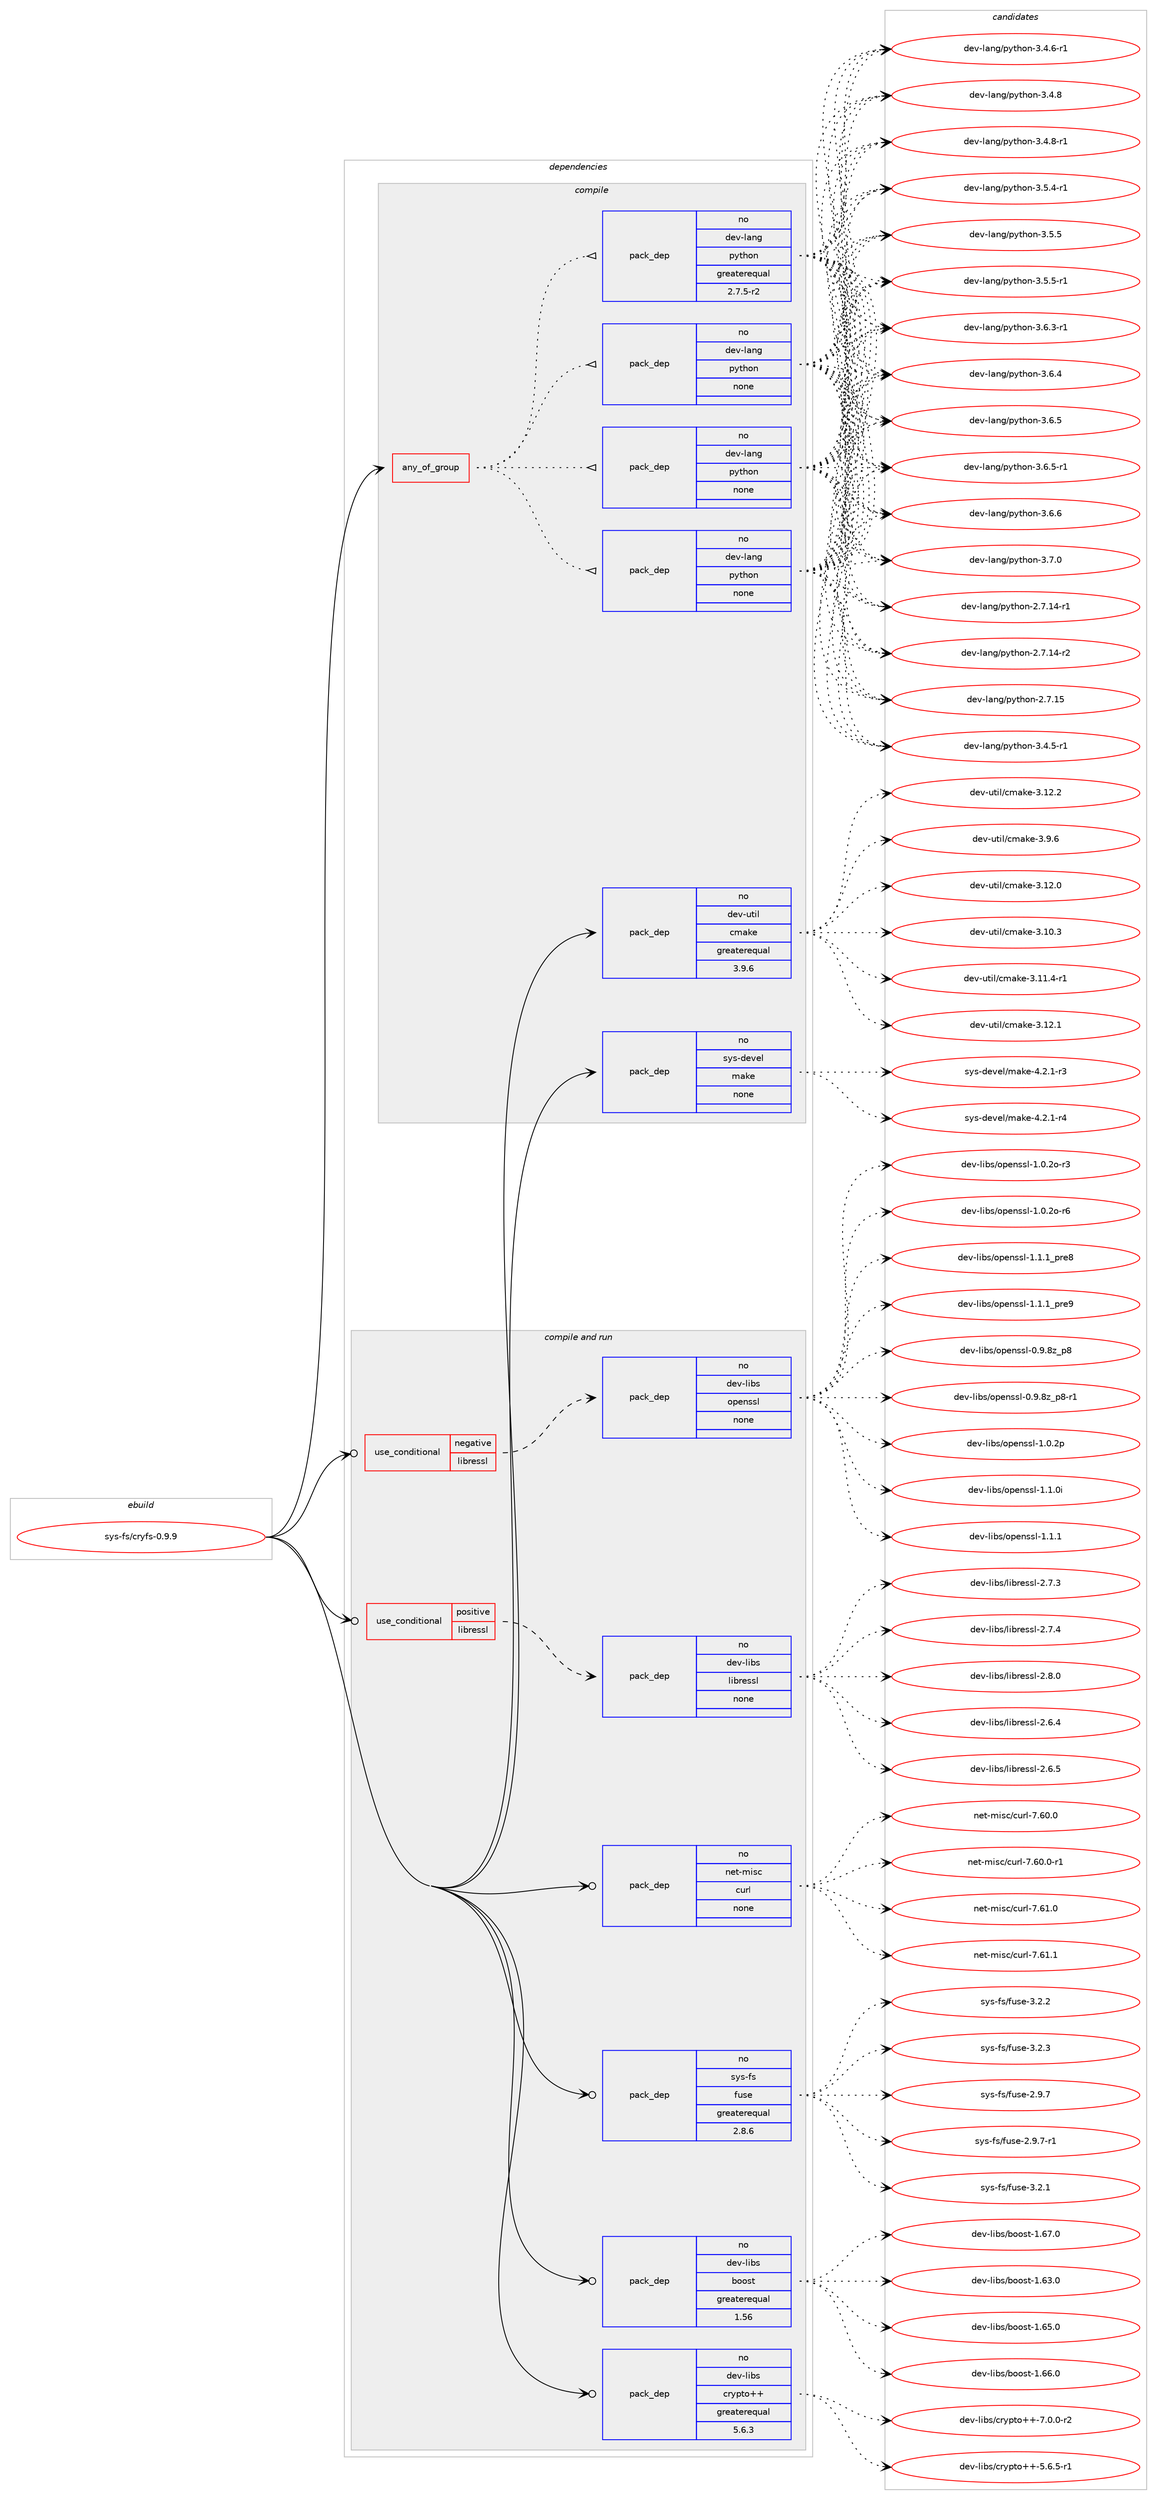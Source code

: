 digraph prolog {

# *************
# Graph options
# *************

newrank=true;
concentrate=true;
compound=true;
graph [rankdir=LR,fontname=Helvetica,fontsize=10,ranksep=1.5];#, ranksep=2.5, nodesep=0.2];
edge  [arrowhead=vee];
node  [fontname=Helvetica,fontsize=10];

# **********
# The ebuild
# **********

subgraph cluster_leftcol {
color=gray;
rank=same;
label=<<i>ebuild</i>>;
id [label="sys-fs/cryfs-0.9.9", color=red, width=4, href="../sys-fs/cryfs-0.9.9.svg"];
}

# ****************
# The dependencies
# ****************

subgraph cluster_midcol {
color=gray;
label=<<i>dependencies</i>>;
subgraph cluster_compile {
fillcolor="#eeeeee";
style=filled;
label=<<i>compile</i>>;
subgraph any256 {
dependency16744 [label=<<TABLE BORDER="0" CELLBORDER="1" CELLSPACING="0" CELLPADDING="4"><TR><TD CELLPADDING="10">any_of_group</TD></TR></TABLE>>, shape=none, color=red];subgraph pack11556 {
dependency16745 [label=<<TABLE BORDER="0" CELLBORDER="1" CELLSPACING="0" CELLPADDING="4" WIDTH="220"><TR><TD ROWSPAN="6" CELLPADDING="30">pack_dep</TD></TR><TR><TD WIDTH="110">no</TD></TR><TR><TD>dev-lang</TD></TR><TR><TD>python</TD></TR><TR><TD>none</TD></TR><TR><TD></TD></TR></TABLE>>, shape=none, color=blue];
}
dependency16744:e -> dependency16745:w [weight=20,style="dotted",arrowhead="oinv"];
subgraph pack11557 {
dependency16746 [label=<<TABLE BORDER="0" CELLBORDER="1" CELLSPACING="0" CELLPADDING="4" WIDTH="220"><TR><TD ROWSPAN="6" CELLPADDING="30">pack_dep</TD></TR><TR><TD WIDTH="110">no</TD></TR><TR><TD>dev-lang</TD></TR><TR><TD>python</TD></TR><TR><TD>none</TD></TR><TR><TD></TD></TR></TABLE>>, shape=none, color=blue];
}
dependency16744:e -> dependency16746:w [weight=20,style="dotted",arrowhead="oinv"];
subgraph pack11558 {
dependency16747 [label=<<TABLE BORDER="0" CELLBORDER="1" CELLSPACING="0" CELLPADDING="4" WIDTH="220"><TR><TD ROWSPAN="6" CELLPADDING="30">pack_dep</TD></TR><TR><TD WIDTH="110">no</TD></TR><TR><TD>dev-lang</TD></TR><TR><TD>python</TD></TR><TR><TD>none</TD></TR><TR><TD></TD></TR></TABLE>>, shape=none, color=blue];
}
dependency16744:e -> dependency16747:w [weight=20,style="dotted",arrowhead="oinv"];
subgraph pack11559 {
dependency16748 [label=<<TABLE BORDER="0" CELLBORDER="1" CELLSPACING="0" CELLPADDING="4" WIDTH="220"><TR><TD ROWSPAN="6" CELLPADDING="30">pack_dep</TD></TR><TR><TD WIDTH="110">no</TD></TR><TR><TD>dev-lang</TD></TR><TR><TD>python</TD></TR><TR><TD>greaterequal</TD></TR><TR><TD>2.7.5-r2</TD></TR></TABLE>>, shape=none, color=blue];
}
dependency16744:e -> dependency16748:w [weight=20,style="dotted",arrowhead="oinv"];
}
id:e -> dependency16744:w [weight=20,style="solid",arrowhead="vee"];
subgraph pack11560 {
dependency16749 [label=<<TABLE BORDER="0" CELLBORDER="1" CELLSPACING="0" CELLPADDING="4" WIDTH="220"><TR><TD ROWSPAN="6" CELLPADDING="30">pack_dep</TD></TR><TR><TD WIDTH="110">no</TD></TR><TR><TD>dev-util</TD></TR><TR><TD>cmake</TD></TR><TR><TD>greaterequal</TD></TR><TR><TD>3.9.6</TD></TR></TABLE>>, shape=none, color=blue];
}
id:e -> dependency16749:w [weight=20,style="solid",arrowhead="vee"];
subgraph pack11561 {
dependency16750 [label=<<TABLE BORDER="0" CELLBORDER="1" CELLSPACING="0" CELLPADDING="4" WIDTH="220"><TR><TD ROWSPAN="6" CELLPADDING="30">pack_dep</TD></TR><TR><TD WIDTH="110">no</TD></TR><TR><TD>sys-devel</TD></TR><TR><TD>make</TD></TR><TR><TD>none</TD></TR><TR><TD></TD></TR></TABLE>>, shape=none, color=blue];
}
id:e -> dependency16750:w [weight=20,style="solid",arrowhead="vee"];
}
subgraph cluster_compileandrun {
fillcolor="#eeeeee";
style=filled;
label=<<i>compile and run</i>>;
subgraph cond4905 {
dependency16751 [label=<<TABLE BORDER="0" CELLBORDER="1" CELLSPACING="0" CELLPADDING="4"><TR><TD ROWSPAN="3" CELLPADDING="10">use_conditional</TD></TR><TR><TD>negative</TD></TR><TR><TD>libressl</TD></TR></TABLE>>, shape=none, color=red];
subgraph pack11562 {
dependency16752 [label=<<TABLE BORDER="0" CELLBORDER="1" CELLSPACING="0" CELLPADDING="4" WIDTH="220"><TR><TD ROWSPAN="6" CELLPADDING="30">pack_dep</TD></TR><TR><TD WIDTH="110">no</TD></TR><TR><TD>dev-libs</TD></TR><TR><TD>openssl</TD></TR><TR><TD>none</TD></TR><TR><TD></TD></TR></TABLE>>, shape=none, color=blue];
}
dependency16751:e -> dependency16752:w [weight=20,style="dashed",arrowhead="vee"];
}
id:e -> dependency16751:w [weight=20,style="solid",arrowhead="odotvee"];
subgraph cond4906 {
dependency16753 [label=<<TABLE BORDER="0" CELLBORDER="1" CELLSPACING="0" CELLPADDING="4"><TR><TD ROWSPAN="3" CELLPADDING="10">use_conditional</TD></TR><TR><TD>positive</TD></TR><TR><TD>libressl</TD></TR></TABLE>>, shape=none, color=red];
subgraph pack11563 {
dependency16754 [label=<<TABLE BORDER="0" CELLBORDER="1" CELLSPACING="0" CELLPADDING="4" WIDTH="220"><TR><TD ROWSPAN="6" CELLPADDING="30">pack_dep</TD></TR><TR><TD WIDTH="110">no</TD></TR><TR><TD>dev-libs</TD></TR><TR><TD>libressl</TD></TR><TR><TD>none</TD></TR><TR><TD></TD></TR></TABLE>>, shape=none, color=blue];
}
dependency16753:e -> dependency16754:w [weight=20,style="dashed",arrowhead="vee"];
}
id:e -> dependency16753:w [weight=20,style="solid",arrowhead="odotvee"];
subgraph pack11564 {
dependency16755 [label=<<TABLE BORDER="0" CELLBORDER="1" CELLSPACING="0" CELLPADDING="4" WIDTH="220"><TR><TD ROWSPAN="6" CELLPADDING="30">pack_dep</TD></TR><TR><TD WIDTH="110">no</TD></TR><TR><TD>dev-libs</TD></TR><TR><TD>boost</TD></TR><TR><TD>greaterequal</TD></TR><TR><TD>1.56</TD></TR></TABLE>>, shape=none, color=blue];
}
id:e -> dependency16755:w [weight=20,style="solid",arrowhead="odotvee"];
subgraph pack11565 {
dependency16756 [label=<<TABLE BORDER="0" CELLBORDER="1" CELLSPACING="0" CELLPADDING="4" WIDTH="220"><TR><TD ROWSPAN="6" CELLPADDING="30">pack_dep</TD></TR><TR><TD WIDTH="110">no</TD></TR><TR><TD>dev-libs</TD></TR><TR><TD>crypto++</TD></TR><TR><TD>greaterequal</TD></TR><TR><TD>5.6.3</TD></TR></TABLE>>, shape=none, color=blue];
}
id:e -> dependency16756:w [weight=20,style="solid",arrowhead="odotvee"];
subgraph pack11566 {
dependency16757 [label=<<TABLE BORDER="0" CELLBORDER="1" CELLSPACING="0" CELLPADDING="4" WIDTH="220"><TR><TD ROWSPAN="6" CELLPADDING="30">pack_dep</TD></TR><TR><TD WIDTH="110">no</TD></TR><TR><TD>net-misc</TD></TR><TR><TD>curl</TD></TR><TR><TD>none</TD></TR><TR><TD></TD></TR></TABLE>>, shape=none, color=blue];
}
id:e -> dependency16757:w [weight=20,style="solid",arrowhead="odotvee"];
subgraph pack11567 {
dependency16758 [label=<<TABLE BORDER="0" CELLBORDER="1" CELLSPACING="0" CELLPADDING="4" WIDTH="220"><TR><TD ROWSPAN="6" CELLPADDING="30">pack_dep</TD></TR><TR><TD WIDTH="110">no</TD></TR><TR><TD>sys-fs</TD></TR><TR><TD>fuse</TD></TR><TR><TD>greaterequal</TD></TR><TR><TD>2.8.6</TD></TR></TABLE>>, shape=none, color=blue];
}
id:e -> dependency16758:w [weight=20,style="solid",arrowhead="odotvee"];
}
subgraph cluster_run {
fillcolor="#eeeeee";
style=filled;
label=<<i>run</i>>;
}
}

# **************
# The candidates
# **************

subgraph cluster_choices {
rank=same;
color=gray;
label=<<i>candidates</i>>;

subgraph choice11556 {
color=black;
nodesep=1;
choice100101118451089711010347112121116104111110455046554649524511449 [label="dev-lang/python-2.7.14-r1", color=red, width=4,href="../dev-lang/python-2.7.14-r1.svg"];
choice100101118451089711010347112121116104111110455046554649524511450 [label="dev-lang/python-2.7.14-r2", color=red, width=4,href="../dev-lang/python-2.7.14-r2.svg"];
choice10010111845108971101034711212111610411111045504655464953 [label="dev-lang/python-2.7.15", color=red, width=4,href="../dev-lang/python-2.7.15.svg"];
choice1001011184510897110103471121211161041111104551465246534511449 [label="dev-lang/python-3.4.5-r1", color=red, width=4,href="../dev-lang/python-3.4.5-r1.svg"];
choice1001011184510897110103471121211161041111104551465246544511449 [label="dev-lang/python-3.4.6-r1", color=red, width=4,href="../dev-lang/python-3.4.6-r1.svg"];
choice100101118451089711010347112121116104111110455146524656 [label="dev-lang/python-3.4.8", color=red, width=4,href="../dev-lang/python-3.4.8.svg"];
choice1001011184510897110103471121211161041111104551465246564511449 [label="dev-lang/python-3.4.8-r1", color=red, width=4,href="../dev-lang/python-3.4.8-r1.svg"];
choice1001011184510897110103471121211161041111104551465346524511449 [label="dev-lang/python-3.5.4-r1", color=red, width=4,href="../dev-lang/python-3.5.4-r1.svg"];
choice100101118451089711010347112121116104111110455146534653 [label="dev-lang/python-3.5.5", color=red, width=4,href="../dev-lang/python-3.5.5.svg"];
choice1001011184510897110103471121211161041111104551465346534511449 [label="dev-lang/python-3.5.5-r1", color=red, width=4,href="../dev-lang/python-3.5.5-r1.svg"];
choice1001011184510897110103471121211161041111104551465446514511449 [label="dev-lang/python-3.6.3-r1", color=red, width=4,href="../dev-lang/python-3.6.3-r1.svg"];
choice100101118451089711010347112121116104111110455146544652 [label="dev-lang/python-3.6.4", color=red, width=4,href="../dev-lang/python-3.6.4.svg"];
choice100101118451089711010347112121116104111110455146544653 [label="dev-lang/python-3.6.5", color=red, width=4,href="../dev-lang/python-3.6.5.svg"];
choice1001011184510897110103471121211161041111104551465446534511449 [label="dev-lang/python-3.6.5-r1", color=red, width=4,href="../dev-lang/python-3.6.5-r1.svg"];
choice100101118451089711010347112121116104111110455146544654 [label="dev-lang/python-3.6.6", color=red, width=4,href="../dev-lang/python-3.6.6.svg"];
choice100101118451089711010347112121116104111110455146554648 [label="dev-lang/python-3.7.0", color=red, width=4,href="../dev-lang/python-3.7.0.svg"];
dependency16745:e -> choice100101118451089711010347112121116104111110455046554649524511449:w [style=dotted,weight="100"];
dependency16745:e -> choice100101118451089711010347112121116104111110455046554649524511450:w [style=dotted,weight="100"];
dependency16745:e -> choice10010111845108971101034711212111610411111045504655464953:w [style=dotted,weight="100"];
dependency16745:e -> choice1001011184510897110103471121211161041111104551465246534511449:w [style=dotted,weight="100"];
dependency16745:e -> choice1001011184510897110103471121211161041111104551465246544511449:w [style=dotted,weight="100"];
dependency16745:e -> choice100101118451089711010347112121116104111110455146524656:w [style=dotted,weight="100"];
dependency16745:e -> choice1001011184510897110103471121211161041111104551465246564511449:w [style=dotted,weight="100"];
dependency16745:e -> choice1001011184510897110103471121211161041111104551465346524511449:w [style=dotted,weight="100"];
dependency16745:e -> choice100101118451089711010347112121116104111110455146534653:w [style=dotted,weight="100"];
dependency16745:e -> choice1001011184510897110103471121211161041111104551465346534511449:w [style=dotted,weight="100"];
dependency16745:e -> choice1001011184510897110103471121211161041111104551465446514511449:w [style=dotted,weight="100"];
dependency16745:e -> choice100101118451089711010347112121116104111110455146544652:w [style=dotted,weight="100"];
dependency16745:e -> choice100101118451089711010347112121116104111110455146544653:w [style=dotted,weight="100"];
dependency16745:e -> choice1001011184510897110103471121211161041111104551465446534511449:w [style=dotted,weight="100"];
dependency16745:e -> choice100101118451089711010347112121116104111110455146544654:w [style=dotted,weight="100"];
dependency16745:e -> choice100101118451089711010347112121116104111110455146554648:w [style=dotted,weight="100"];
}
subgraph choice11557 {
color=black;
nodesep=1;
choice100101118451089711010347112121116104111110455046554649524511449 [label="dev-lang/python-2.7.14-r1", color=red, width=4,href="../dev-lang/python-2.7.14-r1.svg"];
choice100101118451089711010347112121116104111110455046554649524511450 [label="dev-lang/python-2.7.14-r2", color=red, width=4,href="../dev-lang/python-2.7.14-r2.svg"];
choice10010111845108971101034711212111610411111045504655464953 [label="dev-lang/python-2.7.15", color=red, width=4,href="../dev-lang/python-2.7.15.svg"];
choice1001011184510897110103471121211161041111104551465246534511449 [label="dev-lang/python-3.4.5-r1", color=red, width=4,href="../dev-lang/python-3.4.5-r1.svg"];
choice1001011184510897110103471121211161041111104551465246544511449 [label="dev-lang/python-3.4.6-r1", color=red, width=4,href="../dev-lang/python-3.4.6-r1.svg"];
choice100101118451089711010347112121116104111110455146524656 [label="dev-lang/python-3.4.8", color=red, width=4,href="../dev-lang/python-3.4.8.svg"];
choice1001011184510897110103471121211161041111104551465246564511449 [label="dev-lang/python-3.4.8-r1", color=red, width=4,href="../dev-lang/python-3.4.8-r1.svg"];
choice1001011184510897110103471121211161041111104551465346524511449 [label="dev-lang/python-3.5.4-r1", color=red, width=4,href="../dev-lang/python-3.5.4-r1.svg"];
choice100101118451089711010347112121116104111110455146534653 [label="dev-lang/python-3.5.5", color=red, width=4,href="../dev-lang/python-3.5.5.svg"];
choice1001011184510897110103471121211161041111104551465346534511449 [label="dev-lang/python-3.5.5-r1", color=red, width=4,href="../dev-lang/python-3.5.5-r1.svg"];
choice1001011184510897110103471121211161041111104551465446514511449 [label="dev-lang/python-3.6.3-r1", color=red, width=4,href="../dev-lang/python-3.6.3-r1.svg"];
choice100101118451089711010347112121116104111110455146544652 [label="dev-lang/python-3.6.4", color=red, width=4,href="../dev-lang/python-3.6.4.svg"];
choice100101118451089711010347112121116104111110455146544653 [label="dev-lang/python-3.6.5", color=red, width=4,href="../dev-lang/python-3.6.5.svg"];
choice1001011184510897110103471121211161041111104551465446534511449 [label="dev-lang/python-3.6.5-r1", color=red, width=4,href="../dev-lang/python-3.6.5-r1.svg"];
choice100101118451089711010347112121116104111110455146544654 [label="dev-lang/python-3.6.6", color=red, width=4,href="../dev-lang/python-3.6.6.svg"];
choice100101118451089711010347112121116104111110455146554648 [label="dev-lang/python-3.7.0", color=red, width=4,href="../dev-lang/python-3.7.0.svg"];
dependency16746:e -> choice100101118451089711010347112121116104111110455046554649524511449:w [style=dotted,weight="100"];
dependency16746:e -> choice100101118451089711010347112121116104111110455046554649524511450:w [style=dotted,weight="100"];
dependency16746:e -> choice10010111845108971101034711212111610411111045504655464953:w [style=dotted,weight="100"];
dependency16746:e -> choice1001011184510897110103471121211161041111104551465246534511449:w [style=dotted,weight="100"];
dependency16746:e -> choice1001011184510897110103471121211161041111104551465246544511449:w [style=dotted,weight="100"];
dependency16746:e -> choice100101118451089711010347112121116104111110455146524656:w [style=dotted,weight="100"];
dependency16746:e -> choice1001011184510897110103471121211161041111104551465246564511449:w [style=dotted,weight="100"];
dependency16746:e -> choice1001011184510897110103471121211161041111104551465346524511449:w [style=dotted,weight="100"];
dependency16746:e -> choice100101118451089711010347112121116104111110455146534653:w [style=dotted,weight="100"];
dependency16746:e -> choice1001011184510897110103471121211161041111104551465346534511449:w [style=dotted,weight="100"];
dependency16746:e -> choice1001011184510897110103471121211161041111104551465446514511449:w [style=dotted,weight="100"];
dependency16746:e -> choice100101118451089711010347112121116104111110455146544652:w [style=dotted,weight="100"];
dependency16746:e -> choice100101118451089711010347112121116104111110455146544653:w [style=dotted,weight="100"];
dependency16746:e -> choice1001011184510897110103471121211161041111104551465446534511449:w [style=dotted,weight="100"];
dependency16746:e -> choice100101118451089711010347112121116104111110455146544654:w [style=dotted,weight="100"];
dependency16746:e -> choice100101118451089711010347112121116104111110455146554648:w [style=dotted,weight="100"];
}
subgraph choice11558 {
color=black;
nodesep=1;
choice100101118451089711010347112121116104111110455046554649524511449 [label="dev-lang/python-2.7.14-r1", color=red, width=4,href="../dev-lang/python-2.7.14-r1.svg"];
choice100101118451089711010347112121116104111110455046554649524511450 [label="dev-lang/python-2.7.14-r2", color=red, width=4,href="../dev-lang/python-2.7.14-r2.svg"];
choice10010111845108971101034711212111610411111045504655464953 [label="dev-lang/python-2.7.15", color=red, width=4,href="../dev-lang/python-2.7.15.svg"];
choice1001011184510897110103471121211161041111104551465246534511449 [label="dev-lang/python-3.4.5-r1", color=red, width=4,href="../dev-lang/python-3.4.5-r1.svg"];
choice1001011184510897110103471121211161041111104551465246544511449 [label="dev-lang/python-3.4.6-r1", color=red, width=4,href="../dev-lang/python-3.4.6-r1.svg"];
choice100101118451089711010347112121116104111110455146524656 [label="dev-lang/python-3.4.8", color=red, width=4,href="../dev-lang/python-3.4.8.svg"];
choice1001011184510897110103471121211161041111104551465246564511449 [label="dev-lang/python-3.4.8-r1", color=red, width=4,href="../dev-lang/python-3.4.8-r1.svg"];
choice1001011184510897110103471121211161041111104551465346524511449 [label="dev-lang/python-3.5.4-r1", color=red, width=4,href="../dev-lang/python-3.5.4-r1.svg"];
choice100101118451089711010347112121116104111110455146534653 [label="dev-lang/python-3.5.5", color=red, width=4,href="../dev-lang/python-3.5.5.svg"];
choice1001011184510897110103471121211161041111104551465346534511449 [label="dev-lang/python-3.5.5-r1", color=red, width=4,href="../dev-lang/python-3.5.5-r1.svg"];
choice1001011184510897110103471121211161041111104551465446514511449 [label="dev-lang/python-3.6.3-r1", color=red, width=4,href="../dev-lang/python-3.6.3-r1.svg"];
choice100101118451089711010347112121116104111110455146544652 [label="dev-lang/python-3.6.4", color=red, width=4,href="../dev-lang/python-3.6.4.svg"];
choice100101118451089711010347112121116104111110455146544653 [label="dev-lang/python-3.6.5", color=red, width=4,href="../dev-lang/python-3.6.5.svg"];
choice1001011184510897110103471121211161041111104551465446534511449 [label="dev-lang/python-3.6.5-r1", color=red, width=4,href="../dev-lang/python-3.6.5-r1.svg"];
choice100101118451089711010347112121116104111110455146544654 [label="dev-lang/python-3.6.6", color=red, width=4,href="../dev-lang/python-3.6.6.svg"];
choice100101118451089711010347112121116104111110455146554648 [label="dev-lang/python-3.7.0", color=red, width=4,href="../dev-lang/python-3.7.0.svg"];
dependency16747:e -> choice100101118451089711010347112121116104111110455046554649524511449:w [style=dotted,weight="100"];
dependency16747:e -> choice100101118451089711010347112121116104111110455046554649524511450:w [style=dotted,weight="100"];
dependency16747:e -> choice10010111845108971101034711212111610411111045504655464953:w [style=dotted,weight="100"];
dependency16747:e -> choice1001011184510897110103471121211161041111104551465246534511449:w [style=dotted,weight="100"];
dependency16747:e -> choice1001011184510897110103471121211161041111104551465246544511449:w [style=dotted,weight="100"];
dependency16747:e -> choice100101118451089711010347112121116104111110455146524656:w [style=dotted,weight="100"];
dependency16747:e -> choice1001011184510897110103471121211161041111104551465246564511449:w [style=dotted,weight="100"];
dependency16747:e -> choice1001011184510897110103471121211161041111104551465346524511449:w [style=dotted,weight="100"];
dependency16747:e -> choice100101118451089711010347112121116104111110455146534653:w [style=dotted,weight="100"];
dependency16747:e -> choice1001011184510897110103471121211161041111104551465346534511449:w [style=dotted,weight="100"];
dependency16747:e -> choice1001011184510897110103471121211161041111104551465446514511449:w [style=dotted,weight="100"];
dependency16747:e -> choice100101118451089711010347112121116104111110455146544652:w [style=dotted,weight="100"];
dependency16747:e -> choice100101118451089711010347112121116104111110455146544653:w [style=dotted,weight="100"];
dependency16747:e -> choice1001011184510897110103471121211161041111104551465446534511449:w [style=dotted,weight="100"];
dependency16747:e -> choice100101118451089711010347112121116104111110455146544654:w [style=dotted,weight="100"];
dependency16747:e -> choice100101118451089711010347112121116104111110455146554648:w [style=dotted,weight="100"];
}
subgraph choice11559 {
color=black;
nodesep=1;
choice100101118451089711010347112121116104111110455046554649524511449 [label="dev-lang/python-2.7.14-r1", color=red, width=4,href="../dev-lang/python-2.7.14-r1.svg"];
choice100101118451089711010347112121116104111110455046554649524511450 [label="dev-lang/python-2.7.14-r2", color=red, width=4,href="../dev-lang/python-2.7.14-r2.svg"];
choice10010111845108971101034711212111610411111045504655464953 [label="dev-lang/python-2.7.15", color=red, width=4,href="../dev-lang/python-2.7.15.svg"];
choice1001011184510897110103471121211161041111104551465246534511449 [label="dev-lang/python-3.4.5-r1", color=red, width=4,href="../dev-lang/python-3.4.5-r1.svg"];
choice1001011184510897110103471121211161041111104551465246544511449 [label="dev-lang/python-3.4.6-r1", color=red, width=4,href="../dev-lang/python-3.4.6-r1.svg"];
choice100101118451089711010347112121116104111110455146524656 [label="dev-lang/python-3.4.8", color=red, width=4,href="../dev-lang/python-3.4.8.svg"];
choice1001011184510897110103471121211161041111104551465246564511449 [label="dev-lang/python-3.4.8-r1", color=red, width=4,href="../dev-lang/python-3.4.8-r1.svg"];
choice1001011184510897110103471121211161041111104551465346524511449 [label="dev-lang/python-3.5.4-r1", color=red, width=4,href="../dev-lang/python-3.5.4-r1.svg"];
choice100101118451089711010347112121116104111110455146534653 [label="dev-lang/python-3.5.5", color=red, width=4,href="../dev-lang/python-3.5.5.svg"];
choice1001011184510897110103471121211161041111104551465346534511449 [label="dev-lang/python-3.5.5-r1", color=red, width=4,href="../dev-lang/python-3.5.5-r1.svg"];
choice1001011184510897110103471121211161041111104551465446514511449 [label="dev-lang/python-3.6.3-r1", color=red, width=4,href="../dev-lang/python-3.6.3-r1.svg"];
choice100101118451089711010347112121116104111110455146544652 [label="dev-lang/python-3.6.4", color=red, width=4,href="../dev-lang/python-3.6.4.svg"];
choice100101118451089711010347112121116104111110455146544653 [label="dev-lang/python-3.6.5", color=red, width=4,href="../dev-lang/python-3.6.5.svg"];
choice1001011184510897110103471121211161041111104551465446534511449 [label="dev-lang/python-3.6.5-r1", color=red, width=4,href="../dev-lang/python-3.6.5-r1.svg"];
choice100101118451089711010347112121116104111110455146544654 [label="dev-lang/python-3.6.6", color=red, width=4,href="../dev-lang/python-3.6.6.svg"];
choice100101118451089711010347112121116104111110455146554648 [label="dev-lang/python-3.7.0", color=red, width=4,href="../dev-lang/python-3.7.0.svg"];
dependency16748:e -> choice100101118451089711010347112121116104111110455046554649524511449:w [style=dotted,weight="100"];
dependency16748:e -> choice100101118451089711010347112121116104111110455046554649524511450:w [style=dotted,weight="100"];
dependency16748:e -> choice10010111845108971101034711212111610411111045504655464953:w [style=dotted,weight="100"];
dependency16748:e -> choice1001011184510897110103471121211161041111104551465246534511449:w [style=dotted,weight="100"];
dependency16748:e -> choice1001011184510897110103471121211161041111104551465246544511449:w [style=dotted,weight="100"];
dependency16748:e -> choice100101118451089711010347112121116104111110455146524656:w [style=dotted,weight="100"];
dependency16748:e -> choice1001011184510897110103471121211161041111104551465246564511449:w [style=dotted,weight="100"];
dependency16748:e -> choice1001011184510897110103471121211161041111104551465346524511449:w [style=dotted,weight="100"];
dependency16748:e -> choice100101118451089711010347112121116104111110455146534653:w [style=dotted,weight="100"];
dependency16748:e -> choice1001011184510897110103471121211161041111104551465346534511449:w [style=dotted,weight="100"];
dependency16748:e -> choice1001011184510897110103471121211161041111104551465446514511449:w [style=dotted,weight="100"];
dependency16748:e -> choice100101118451089711010347112121116104111110455146544652:w [style=dotted,weight="100"];
dependency16748:e -> choice100101118451089711010347112121116104111110455146544653:w [style=dotted,weight="100"];
dependency16748:e -> choice1001011184510897110103471121211161041111104551465446534511449:w [style=dotted,weight="100"];
dependency16748:e -> choice100101118451089711010347112121116104111110455146544654:w [style=dotted,weight="100"];
dependency16748:e -> choice100101118451089711010347112121116104111110455146554648:w [style=dotted,weight="100"];
}
subgraph choice11560 {
color=black;
nodesep=1;
choice1001011184511711610510847991099710710145514649504648 [label="dev-util/cmake-3.12.0", color=red, width=4,href="../dev-util/cmake-3.12.0.svg"];
choice1001011184511711610510847991099710710145514649484651 [label="dev-util/cmake-3.10.3", color=red, width=4,href="../dev-util/cmake-3.10.3.svg"];
choice10010111845117116105108479910997107101455146494946524511449 [label="dev-util/cmake-3.11.4-r1", color=red, width=4,href="../dev-util/cmake-3.11.4-r1.svg"];
choice1001011184511711610510847991099710710145514649504649 [label="dev-util/cmake-3.12.1", color=red, width=4,href="../dev-util/cmake-3.12.1.svg"];
choice1001011184511711610510847991099710710145514649504650 [label="dev-util/cmake-3.12.2", color=red, width=4,href="../dev-util/cmake-3.12.2.svg"];
choice10010111845117116105108479910997107101455146574654 [label="dev-util/cmake-3.9.6", color=red, width=4,href="../dev-util/cmake-3.9.6.svg"];
dependency16749:e -> choice1001011184511711610510847991099710710145514649504648:w [style=dotted,weight="100"];
dependency16749:e -> choice1001011184511711610510847991099710710145514649484651:w [style=dotted,weight="100"];
dependency16749:e -> choice10010111845117116105108479910997107101455146494946524511449:w [style=dotted,weight="100"];
dependency16749:e -> choice1001011184511711610510847991099710710145514649504649:w [style=dotted,weight="100"];
dependency16749:e -> choice1001011184511711610510847991099710710145514649504650:w [style=dotted,weight="100"];
dependency16749:e -> choice10010111845117116105108479910997107101455146574654:w [style=dotted,weight="100"];
}
subgraph choice11561 {
color=black;
nodesep=1;
choice1151211154510010111810110847109971071014552465046494511451 [label="sys-devel/make-4.2.1-r3", color=red, width=4,href="../sys-devel/make-4.2.1-r3.svg"];
choice1151211154510010111810110847109971071014552465046494511452 [label="sys-devel/make-4.2.1-r4", color=red, width=4,href="../sys-devel/make-4.2.1-r4.svg"];
dependency16750:e -> choice1151211154510010111810110847109971071014552465046494511451:w [style=dotted,weight="100"];
dependency16750:e -> choice1151211154510010111810110847109971071014552465046494511452:w [style=dotted,weight="100"];
}
subgraph choice11562 {
color=black;
nodesep=1;
choice1001011184510810598115471111121011101151151084549464846501114511451 [label="dev-libs/openssl-1.0.2o-r3", color=red, width=4,href="../dev-libs/openssl-1.0.2o-r3.svg"];
choice1001011184510810598115471111121011101151151084549464846501114511454 [label="dev-libs/openssl-1.0.2o-r6", color=red, width=4,href="../dev-libs/openssl-1.0.2o-r6.svg"];
choice1001011184510810598115471111121011101151151084549464946499511211410156 [label="dev-libs/openssl-1.1.1_pre8", color=red, width=4,href="../dev-libs/openssl-1.1.1_pre8.svg"];
choice1001011184510810598115471111121011101151151084549464946499511211410157 [label="dev-libs/openssl-1.1.1_pre9", color=red, width=4,href="../dev-libs/openssl-1.1.1_pre9.svg"];
choice1001011184510810598115471111121011101151151084548465746561229511256 [label="dev-libs/openssl-0.9.8z_p8", color=red, width=4,href="../dev-libs/openssl-0.9.8z_p8.svg"];
choice10010111845108105981154711111210111011511510845484657465612295112564511449 [label="dev-libs/openssl-0.9.8z_p8-r1", color=red, width=4,href="../dev-libs/openssl-0.9.8z_p8-r1.svg"];
choice100101118451081059811547111112101110115115108454946484650112 [label="dev-libs/openssl-1.0.2p", color=red, width=4,href="../dev-libs/openssl-1.0.2p.svg"];
choice100101118451081059811547111112101110115115108454946494648105 [label="dev-libs/openssl-1.1.0i", color=red, width=4,href="../dev-libs/openssl-1.1.0i.svg"];
choice100101118451081059811547111112101110115115108454946494649 [label="dev-libs/openssl-1.1.1", color=red, width=4,href="../dev-libs/openssl-1.1.1.svg"];
dependency16752:e -> choice1001011184510810598115471111121011101151151084549464846501114511451:w [style=dotted,weight="100"];
dependency16752:e -> choice1001011184510810598115471111121011101151151084549464846501114511454:w [style=dotted,weight="100"];
dependency16752:e -> choice1001011184510810598115471111121011101151151084549464946499511211410156:w [style=dotted,weight="100"];
dependency16752:e -> choice1001011184510810598115471111121011101151151084549464946499511211410157:w [style=dotted,weight="100"];
dependency16752:e -> choice1001011184510810598115471111121011101151151084548465746561229511256:w [style=dotted,weight="100"];
dependency16752:e -> choice10010111845108105981154711111210111011511510845484657465612295112564511449:w [style=dotted,weight="100"];
dependency16752:e -> choice100101118451081059811547111112101110115115108454946484650112:w [style=dotted,weight="100"];
dependency16752:e -> choice100101118451081059811547111112101110115115108454946494648105:w [style=dotted,weight="100"];
dependency16752:e -> choice100101118451081059811547111112101110115115108454946494649:w [style=dotted,weight="100"];
}
subgraph choice11563 {
color=black;
nodesep=1;
choice10010111845108105981154710810598114101115115108455046544652 [label="dev-libs/libressl-2.6.4", color=red, width=4,href="../dev-libs/libressl-2.6.4.svg"];
choice10010111845108105981154710810598114101115115108455046544653 [label="dev-libs/libressl-2.6.5", color=red, width=4,href="../dev-libs/libressl-2.6.5.svg"];
choice10010111845108105981154710810598114101115115108455046554651 [label="dev-libs/libressl-2.7.3", color=red, width=4,href="../dev-libs/libressl-2.7.3.svg"];
choice10010111845108105981154710810598114101115115108455046554652 [label="dev-libs/libressl-2.7.4", color=red, width=4,href="../dev-libs/libressl-2.7.4.svg"];
choice10010111845108105981154710810598114101115115108455046564648 [label="dev-libs/libressl-2.8.0", color=red, width=4,href="../dev-libs/libressl-2.8.0.svg"];
dependency16754:e -> choice10010111845108105981154710810598114101115115108455046544652:w [style=dotted,weight="100"];
dependency16754:e -> choice10010111845108105981154710810598114101115115108455046544653:w [style=dotted,weight="100"];
dependency16754:e -> choice10010111845108105981154710810598114101115115108455046554651:w [style=dotted,weight="100"];
dependency16754:e -> choice10010111845108105981154710810598114101115115108455046554652:w [style=dotted,weight="100"];
dependency16754:e -> choice10010111845108105981154710810598114101115115108455046564648:w [style=dotted,weight="100"];
}
subgraph choice11564 {
color=black;
nodesep=1;
choice1001011184510810598115479811111111511645494654514648 [label="dev-libs/boost-1.63.0", color=red, width=4,href="../dev-libs/boost-1.63.0.svg"];
choice1001011184510810598115479811111111511645494654534648 [label="dev-libs/boost-1.65.0", color=red, width=4,href="../dev-libs/boost-1.65.0.svg"];
choice1001011184510810598115479811111111511645494654544648 [label="dev-libs/boost-1.66.0", color=red, width=4,href="../dev-libs/boost-1.66.0.svg"];
choice1001011184510810598115479811111111511645494654554648 [label="dev-libs/boost-1.67.0", color=red, width=4,href="../dev-libs/boost-1.67.0.svg"];
dependency16755:e -> choice1001011184510810598115479811111111511645494654514648:w [style=dotted,weight="100"];
dependency16755:e -> choice1001011184510810598115479811111111511645494654534648:w [style=dotted,weight="100"];
dependency16755:e -> choice1001011184510810598115479811111111511645494654544648:w [style=dotted,weight="100"];
dependency16755:e -> choice1001011184510810598115479811111111511645494654554648:w [style=dotted,weight="100"];
}
subgraph choice11565 {
color=black;
nodesep=1;
choice1001011184510810598115479911412111211611143434553465446534511449 [label="dev-libs/crypto++-5.6.5-r1", color=red, width=4,href="../dev-libs/crypto++-5.6.5-r1.svg"];
choice1001011184510810598115479911412111211611143434555464846484511450 [label="dev-libs/crypto++-7.0.0-r2", color=red, width=4,href="../dev-libs/crypto++-7.0.0-r2.svg"];
dependency16756:e -> choice1001011184510810598115479911412111211611143434553465446534511449:w [style=dotted,weight="100"];
dependency16756:e -> choice1001011184510810598115479911412111211611143434555464846484511450:w [style=dotted,weight="100"];
}
subgraph choice11566 {
color=black;
nodesep=1;
choice1101011164510910511599479911711410845554654484648 [label="net-misc/curl-7.60.0", color=red, width=4,href="../net-misc/curl-7.60.0.svg"];
choice11010111645109105115994799117114108455546544846484511449 [label="net-misc/curl-7.60.0-r1", color=red, width=4,href="../net-misc/curl-7.60.0-r1.svg"];
choice1101011164510910511599479911711410845554654494648 [label="net-misc/curl-7.61.0", color=red, width=4,href="../net-misc/curl-7.61.0.svg"];
choice1101011164510910511599479911711410845554654494649 [label="net-misc/curl-7.61.1", color=red, width=4,href="../net-misc/curl-7.61.1.svg"];
dependency16757:e -> choice1101011164510910511599479911711410845554654484648:w [style=dotted,weight="100"];
dependency16757:e -> choice11010111645109105115994799117114108455546544846484511449:w [style=dotted,weight="100"];
dependency16757:e -> choice1101011164510910511599479911711410845554654494648:w [style=dotted,weight="100"];
dependency16757:e -> choice1101011164510910511599479911711410845554654494649:w [style=dotted,weight="100"];
}
subgraph choice11567 {
color=black;
nodesep=1;
choice1151211154510211547102117115101455046574655 [label="sys-fs/fuse-2.9.7", color=red, width=4,href="../sys-fs/fuse-2.9.7.svg"];
choice11512111545102115471021171151014550465746554511449 [label="sys-fs/fuse-2.9.7-r1", color=red, width=4,href="../sys-fs/fuse-2.9.7-r1.svg"];
choice1151211154510211547102117115101455146504649 [label="sys-fs/fuse-3.2.1", color=red, width=4,href="../sys-fs/fuse-3.2.1.svg"];
choice1151211154510211547102117115101455146504650 [label="sys-fs/fuse-3.2.2", color=red, width=4,href="../sys-fs/fuse-3.2.2.svg"];
choice1151211154510211547102117115101455146504651 [label="sys-fs/fuse-3.2.3", color=red, width=4,href="../sys-fs/fuse-3.2.3.svg"];
dependency16758:e -> choice1151211154510211547102117115101455046574655:w [style=dotted,weight="100"];
dependency16758:e -> choice11512111545102115471021171151014550465746554511449:w [style=dotted,weight="100"];
dependency16758:e -> choice1151211154510211547102117115101455146504649:w [style=dotted,weight="100"];
dependency16758:e -> choice1151211154510211547102117115101455146504650:w [style=dotted,weight="100"];
dependency16758:e -> choice1151211154510211547102117115101455146504651:w [style=dotted,weight="100"];
}
}

}

